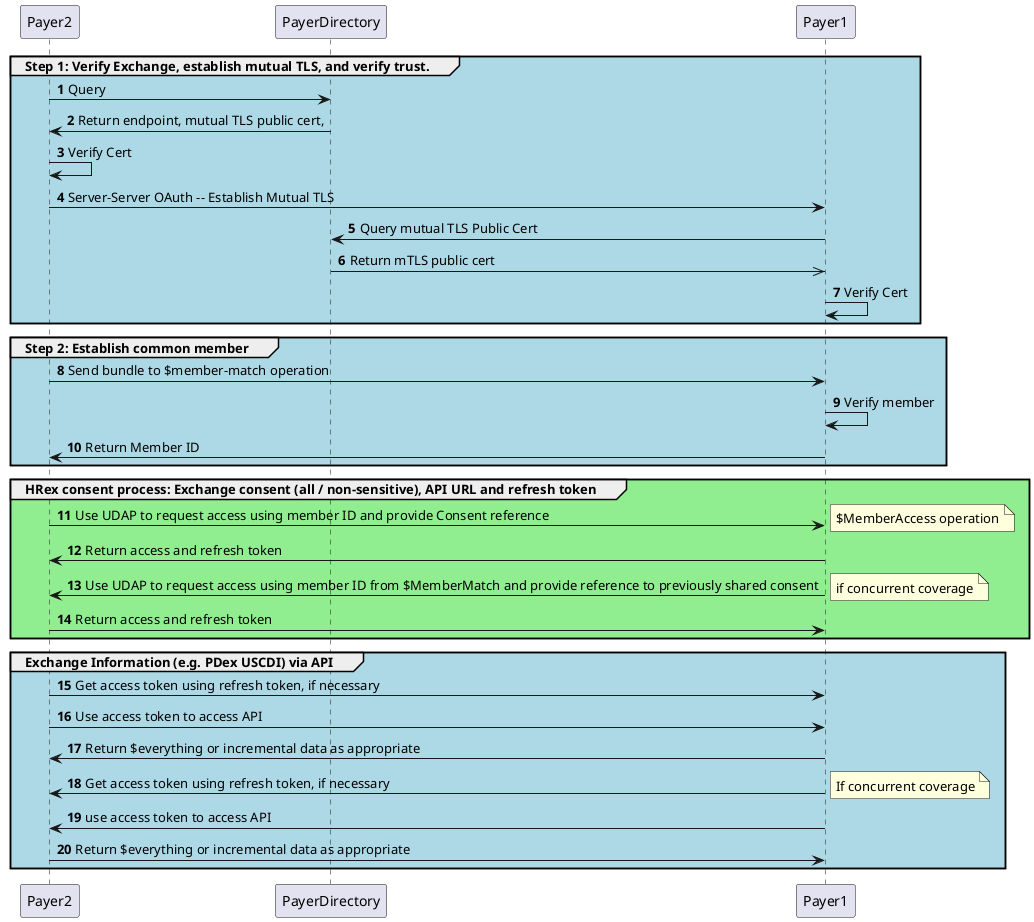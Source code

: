 @startuml
autonumber
group #lightblue Step 1: Verify Exchange, establish mutual TLS, and verify trust.
  Payer2 -> PayerDirectory : Query
  PayerDirectory -> Payer2 : Return endpoint, mutual TLS public cert,
  Payer2 -> Payer2 : Verify Cert
  Payer2 -> Payer1 : Server-Server OAuth -- Establish Mutual TLS
  Payer1 -> PayerDirectory : Query mutual TLS Public Cert
  PayerDirectory ->> Payer1 : Return mTLS public cert
  Payer1 -> Payer1 : Verify Cert
end

group #lightblue Step 2: Establish common member
  Payer2 -> Payer1 : Send bundle to $member-match operation
  Payer1 -> Payer1 : Verify member
  Payer1 -> Payer2 : Return Member ID
end

group #lightgreen HRex consent process: Exchange consent (all / non-sensitive), API URL and refresh token
  Payer2 -> Payer1 : Use UDAP to request access using member ID and provide Consent reference
  note right
    $MemberAccess operation
  endnote
  Payer1 -> Payer2 : Return access and refresh token
  Payer1 -> Payer2 : Use UDAP to request access using member ID from $MemberMatch and provide reference to previously shared consent
  note right
    if concurrent coverage
  endnote
  Payer2 -> Payer1 : Return access and refresh token
end

group #lightblue Exchange Information (e.g. PDex USCDI) via API
  Payer2 -> Payer1 : Get access token using refresh token, if necessary
  Payer2 -> Payer1 : Use access token to access API
  Payer1 -> Payer2 : Return $everything or incremental data as appropriate
  Payer1 -> Payer2 : Get access token using refresh token, if necessary
  note right
    If concurrent coverage
  endnote
  Payer1 -> Payer2 : use access token to access API
  Payer2 -> Payer1 : Return $everything or incremental data as appropriate
end
@enduml